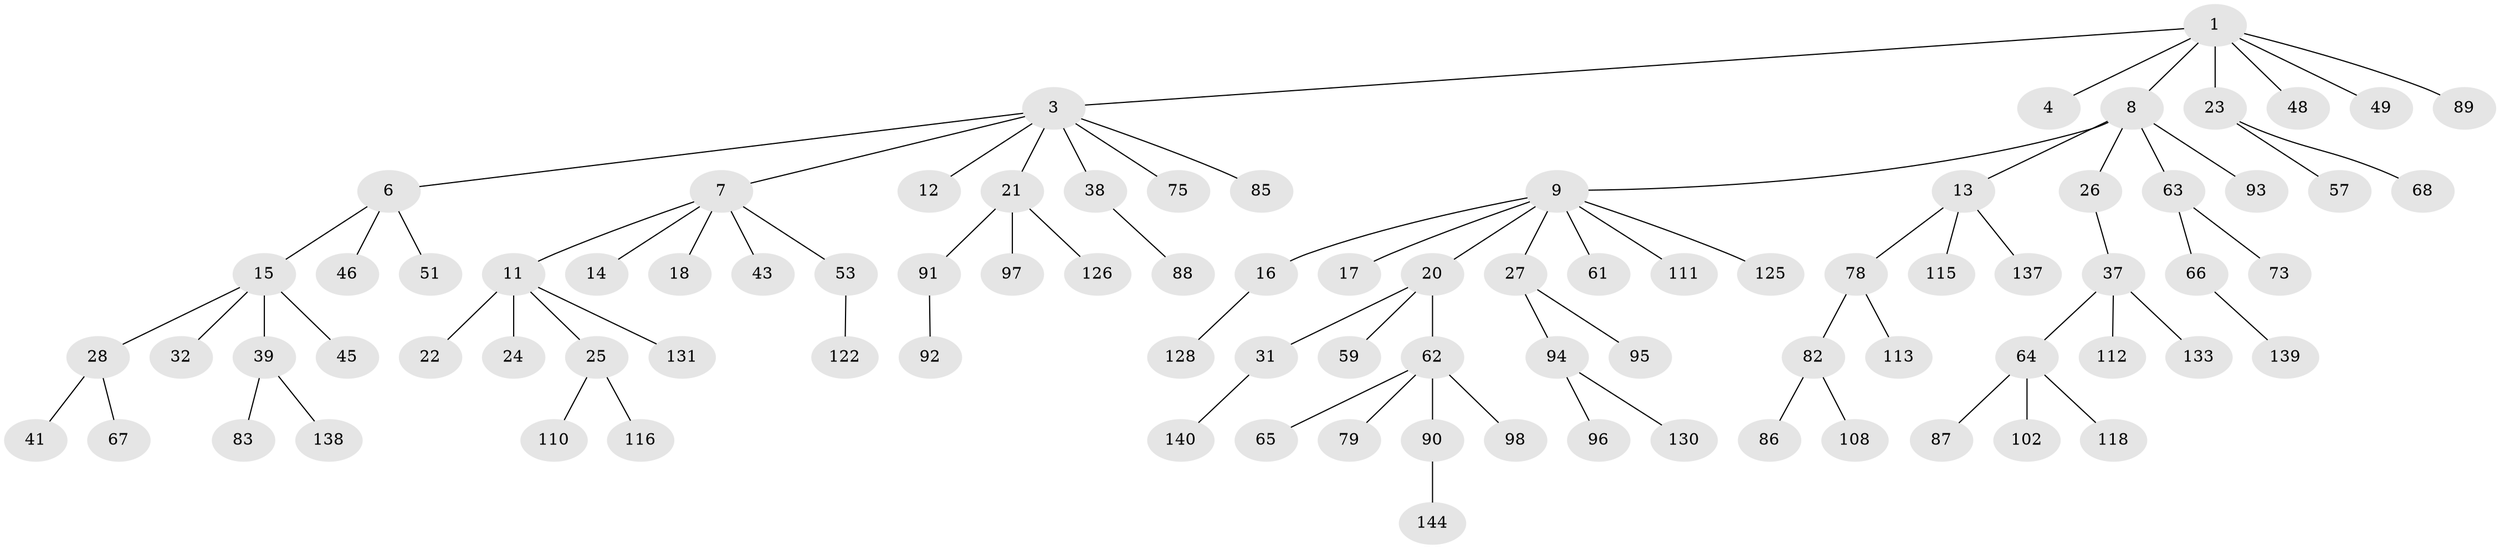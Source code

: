 // original degree distribution, {3: 0.16326530612244897, 6: 0.027210884353741496, 1: 0.4965986394557823, 4: 0.047619047619047616, 8: 0.006802721088435374, 5: 0.013605442176870748, 2: 0.23809523809523808, 7: 0.006802721088435374}
// Generated by graph-tools (version 1.1) at 2025/19/03/04/25 18:19:24]
// undirected, 88 vertices, 87 edges
graph export_dot {
graph [start="1"]
  node [color=gray90,style=filled];
  1 [super="+2"];
  3 [super="+5"];
  4;
  6;
  7;
  8;
  9 [super="+10+55"];
  11;
  12 [super="+123"];
  13;
  14;
  15 [super="+29+145+33+71+19"];
  16;
  17;
  18;
  20 [super="+34"];
  21 [super="+35"];
  22 [super="+30"];
  23;
  24;
  25 [super="+36"];
  26;
  27 [super="+54"];
  28;
  31 [super="+84+42"];
  32 [super="+142"];
  37 [super="+106"];
  38 [super="+70"];
  39 [super="+81+47"];
  41;
  43 [super="+52+121+135"];
  45 [super="+50"];
  46;
  48 [super="+56"];
  49 [super="+99"];
  51 [super="+76"];
  53 [super="+69"];
  57;
  59 [super="+119"];
  61 [super="+124+105"];
  62 [super="+72"];
  63;
  64;
  65;
  66 [super="+77"];
  67 [super="+146+141"];
  68 [super="+132"];
  73;
  75;
  78;
  79 [super="+104+107"];
  82;
  83;
  85;
  86;
  87;
  88 [super="+134"];
  89;
  90;
  91;
  92;
  93 [super="+129"];
  94;
  95;
  96;
  97;
  98;
  102;
  108;
  110;
  111;
  112;
  113;
  115;
  116;
  118;
  122;
  125;
  126 [super="+147"];
  128;
  130;
  131;
  133;
  137;
  138;
  139;
  140;
  144;
  1 -- 8;
  1 -- 89;
  1 -- 48;
  1 -- 49;
  1 -- 3;
  1 -- 4;
  1 -- 23;
  3 -- 6;
  3 -- 12;
  3 -- 21;
  3 -- 85;
  3 -- 75;
  3 -- 38;
  3 -- 7;
  6 -- 15;
  6 -- 46;
  6 -- 51;
  7 -- 11;
  7 -- 14;
  7 -- 18;
  7 -- 43;
  7 -- 53;
  8 -- 9;
  8 -- 13;
  8 -- 26;
  8 -- 63;
  8 -- 93;
  9 -- 16;
  9 -- 17;
  9 -- 20;
  9 -- 27;
  9 -- 111;
  9 -- 61;
  9 -- 125;
  11 -- 22;
  11 -- 24;
  11 -- 25;
  11 -- 131;
  13 -- 78;
  13 -- 115;
  13 -- 137;
  15 -- 45;
  15 -- 32;
  15 -- 39;
  15 -- 28;
  16 -- 128;
  20 -- 31;
  20 -- 59;
  20 -- 62;
  21 -- 97;
  21 -- 91;
  21 -- 126;
  23 -- 57;
  23 -- 68;
  25 -- 110;
  25 -- 116;
  26 -- 37;
  27 -- 94;
  27 -- 95;
  28 -- 41;
  28 -- 67;
  31 -- 140;
  37 -- 64;
  37 -- 112;
  37 -- 133;
  38 -- 88;
  39 -- 83;
  39 -- 138;
  53 -- 122;
  62 -- 65;
  62 -- 90;
  62 -- 79;
  62 -- 98;
  63 -- 66;
  63 -- 73;
  64 -- 87;
  64 -- 102;
  64 -- 118;
  66 -- 139;
  78 -- 82;
  78 -- 113;
  82 -- 86;
  82 -- 108;
  90 -- 144;
  91 -- 92;
  94 -- 96;
  94 -- 130;
}
